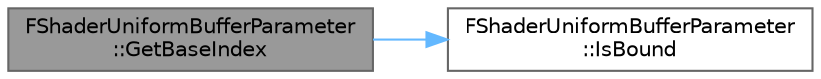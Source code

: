 digraph "FShaderUniformBufferParameter::GetBaseIndex"
{
 // INTERACTIVE_SVG=YES
 // LATEX_PDF_SIZE
  bgcolor="transparent";
  edge [fontname=Helvetica,fontsize=10,labelfontname=Helvetica,labelfontsize=10];
  node [fontname=Helvetica,fontsize=10,shape=box,height=0.2,width=0.4];
  rankdir="LR";
  Node1 [id="Node000001",label="FShaderUniformBufferParameter\l::GetBaseIndex",height=0.2,width=0.4,color="gray40", fillcolor="grey60", style="filled", fontcolor="black",tooltip=" "];
  Node1 -> Node2 [id="edge1_Node000001_Node000002",color="steelblue1",style="solid",tooltip=" "];
  Node2 [id="Node000002",label="FShaderUniformBufferParameter\l::IsBound",height=0.2,width=0.4,color="grey40", fillcolor="white", style="filled",URL="$d2/dc2/classFShaderUniformBufferParameter.html#aef7ed195aab3116dc5b4125ddbe81b29",tooltip=" "];
}
